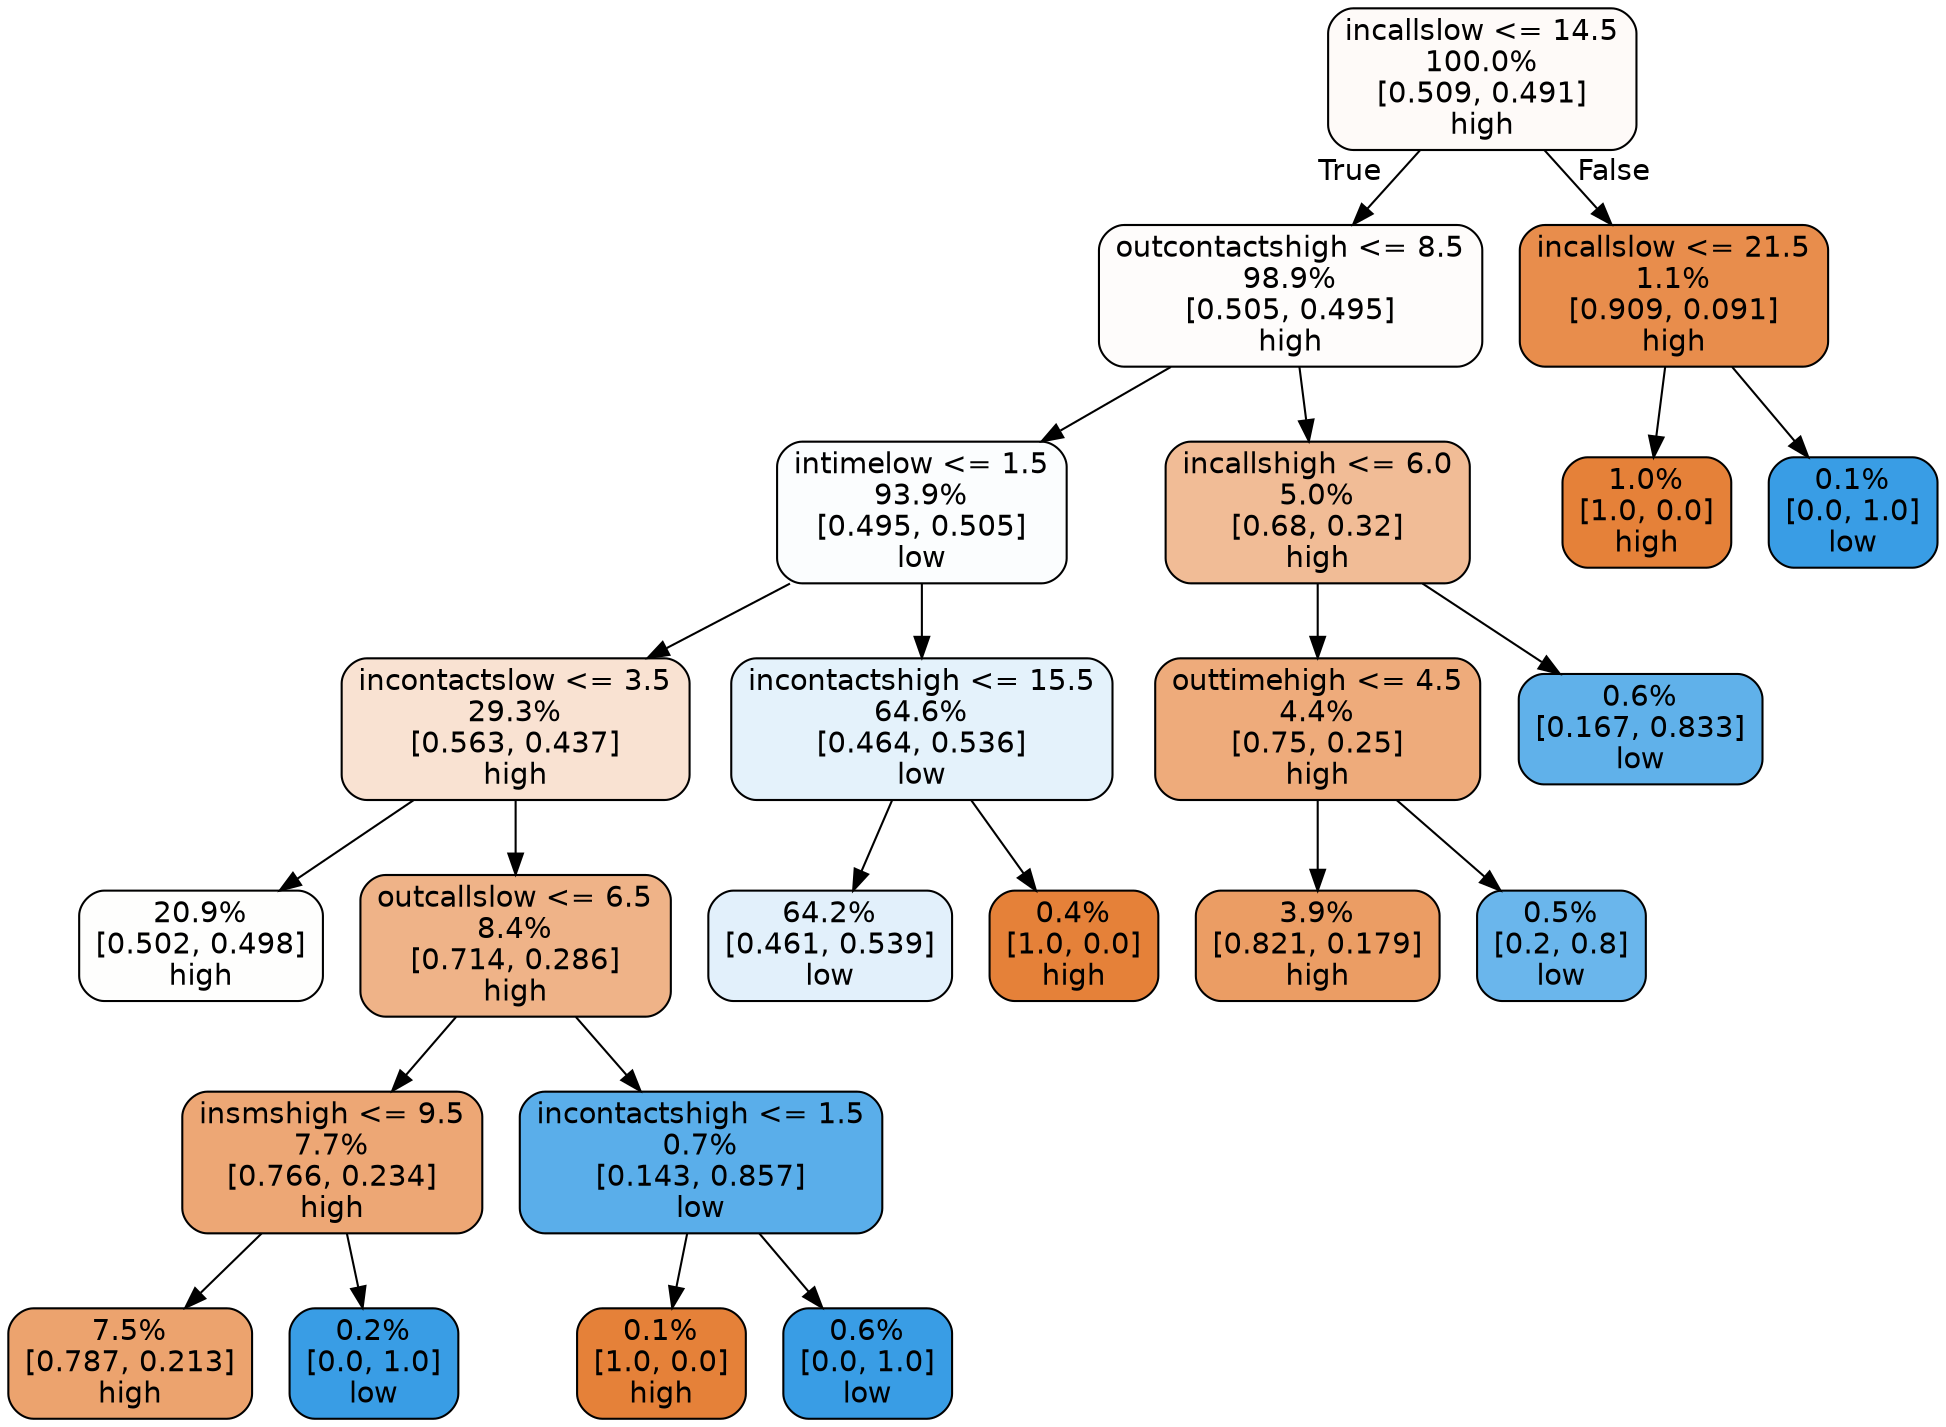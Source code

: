 digraph Tree {
node [shape=box, style="filled, rounded", color="black", fontname=helvetica] ;
edge [fontname=helvetica] ;
0 [label="incallslow <= 14.5\n100.0%\n[0.509, 0.491]\nhigh", fillcolor="#e5813909"] ;
1 [label="outcontactshigh <= 8.5\n98.9%\n[0.505, 0.495]\nhigh", fillcolor="#e5813905"] ;
0 -> 1 [labeldistance=2.5, labelangle=45, headlabel="True"] ;
5 [label="intimelow <= 1.5\n93.9%\n[0.495, 0.505]\nlow", fillcolor="#399de505"] ;
1 -> 5 ;
7 [label="incontactslow <= 3.5\n29.3%\n[0.563, 0.437]\nhigh", fillcolor="#e5813939"] ;
5 -> 7 ;
9 [label="20.9%\n[0.502, 0.498]\nhigh", fillcolor="#e5813902"] ;
7 -> 9 ;
10 [label="outcallslow <= 6.5\n8.4%\n[0.714, 0.286]\nhigh", fillcolor="#e5813999"] ;
7 -> 10 ;
11 [label="insmshigh <= 9.5\n7.7%\n[0.766, 0.234]\nhigh", fillcolor="#e58139b1"] ;
10 -> 11 ;
19 [label="7.5%\n[0.787, 0.213]\nhigh", fillcolor="#e58139ba"] ;
11 -> 19 ;
20 [label="0.2%\n[0.0, 1.0]\nlow", fillcolor="#399de5ff"] ;
11 -> 20 ;
12 [label="incontactshigh <= 1.5\n0.7%\n[0.143, 0.857]\nlow", fillcolor="#399de5d4"] ;
10 -> 12 ;
21 [label="0.1%\n[1.0, 0.0]\nhigh", fillcolor="#e58139ff"] ;
12 -> 21 ;
22 [label="0.6%\n[0.0, 1.0]\nlow", fillcolor="#399de5ff"] ;
12 -> 22 ;
8 [label="incontactshigh <= 15.5\n64.6%\n[0.464, 0.536]\nlow", fillcolor="#399de522"] ;
5 -> 8 ;
17 [label="64.2%\n[0.461, 0.539]\nlow", fillcolor="#399de525"] ;
8 -> 17 ;
18 [label="0.4%\n[1.0, 0.0]\nhigh", fillcolor="#e58139ff"] ;
8 -> 18 ;
6 [label="incallshigh <= 6.0\n5.0%\n[0.68, 0.32]\nhigh", fillcolor="#e5813987"] ;
1 -> 6 ;
13 [label="outtimehigh <= 4.5\n4.4%\n[0.75, 0.25]\nhigh", fillcolor="#e58139aa"] ;
6 -> 13 ;
15 [label="3.9%\n[0.821, 0.179]\nhigh", fillcolor="#e58139c7"] ;
13 -> 15 ;
16 [label="0.5%\n[0.2, 0.8]\nlow", fillcolor="#399de5bf"] ;
13 -> 16 ;
14 [label="0.6%\n[0.167, 0.833]\nlow", fillcolor="#399de5cc"] ;
6 -> 14 ;
2 [label="incallslow <= 21.5\n1.1%\n[0.909, 0.091]\nhigh", fillcolor="#e58139e6"] ;
0 -> 2 [labeldistance=2.5, labelangle=-45, headlabel="False"] ;
3 [label="1.0%\n[1.0, 0.0]\nhigh", fillcolor="#e58139ff"] ;
2 -> 3 ;
4 [label="0.1%\n[0.0, 1.0]\nlow", fillcolor="#399de5ff"] ;
2 -> 4 ;
}